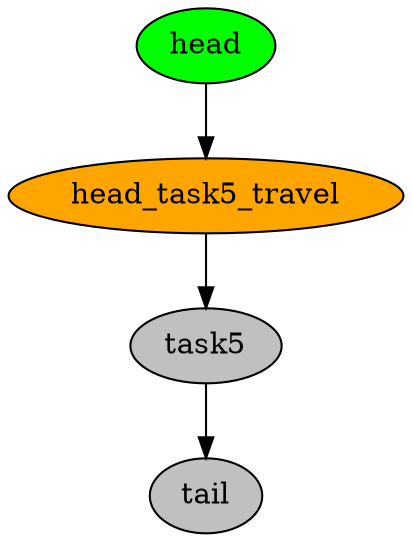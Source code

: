 digraph timeline {
head[label="head",style=filled,fillcolor=green,fontcolor=black];
head_task5_travel[label="head_task5_travel",style=filled,fillcolor=orange,fontcolor=black];
task5[label="task5",style=filled,fillcolor=gray,fontcolor=black];
tail[label="tail",style=filled,fillcolor=gray,fontcolor=black];
"head"->"head_task5_travel"[color=black];
"head_task5_travel"->"task5"[color=black];
"task5"->"tail"[color=black];
}
